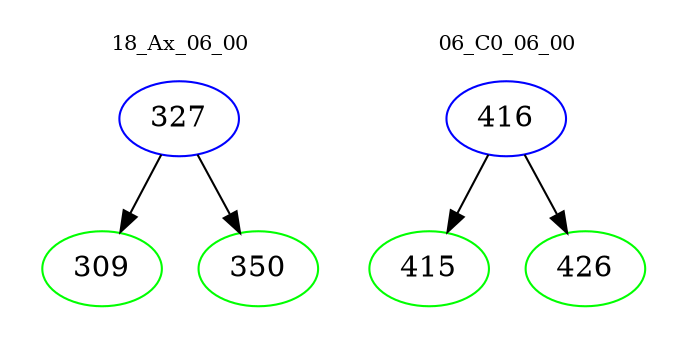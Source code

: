 digraph{
subgraph cluster_0 {
color = white
label = "18_Ax_06_00";
fontsize=10;
T0_327 [label="327", color="blue"]
T0_327 -> T0_309 [color="black"]
T0_309 [label="309", color="green"]
T0_327 -> T0_350 [color="black"]
T0_350 [label="350", color="green"]
}
subgraph cluster_1 {
color = white
label = "06_C0_06_00";
fontsize=10;
T1_416 [label="416", color="blue"]
T1_416 -> T1_415 [color="black"]
T1_415 [label="415", color="green"]
T1_416 -> T1_426 [color="black"]
T1_426 [label="426", color="green"]
}
}
